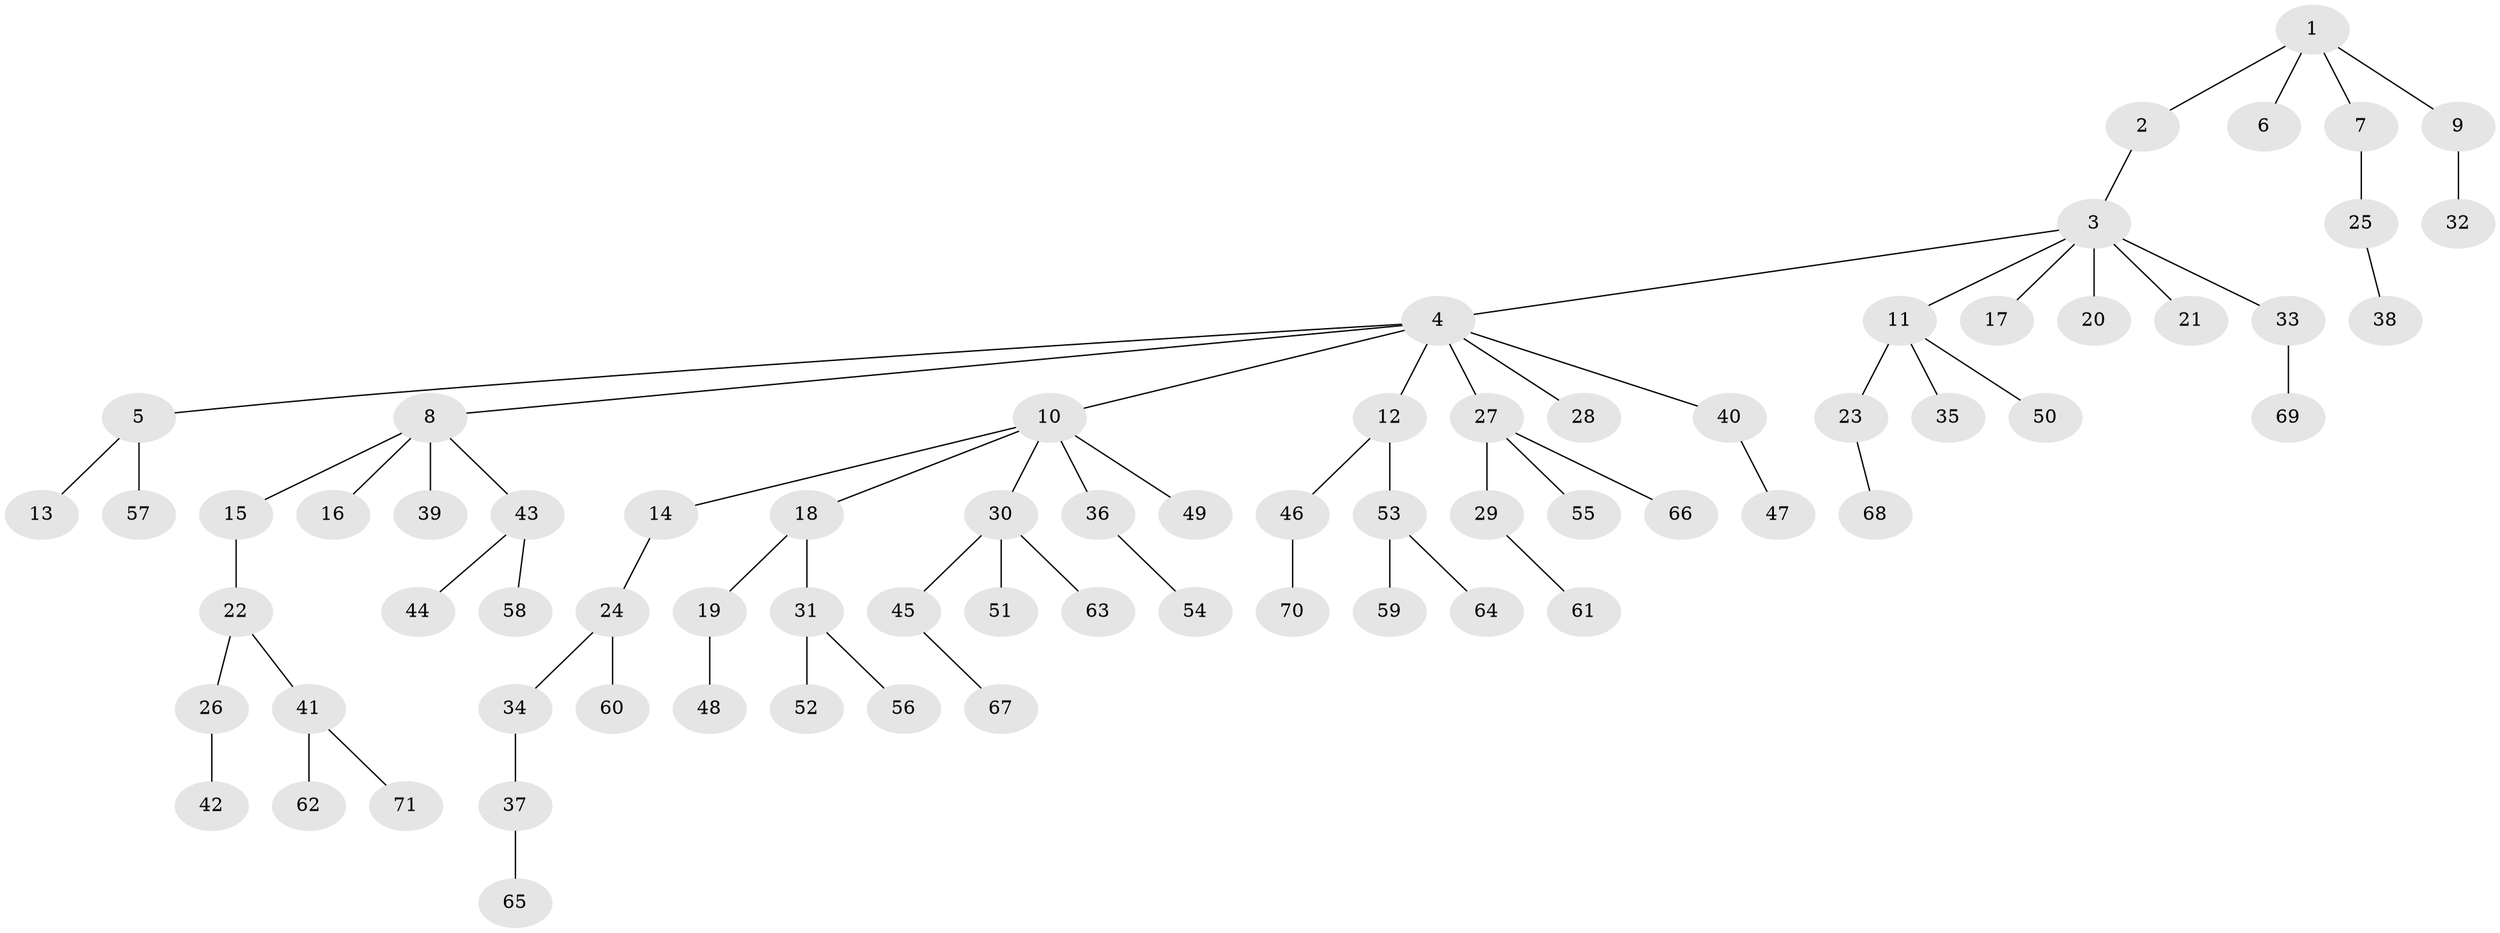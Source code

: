 // Generated by graph-tools (version 1.1) at 2025/15/03/09/25 04:15:38]
// undirected, 71 vertices, 70 edges
graph export_dot {
graph [start="1"]
  node [color=gray90,style=filled];
  1;
  2;
  3;
  4;
  5;
  6;
  7;
  8;
  9;
  10;
  11;
  12;
  13;
  14;
  15;
  16;
  17;
  18;
  19;
  20;
  21;
  22;
  23;
  24;
  25;
  26;
  27;
  28;
  29;
  30;
  31;
  32;
  33;
  34;
  35;
  36;
  37;
  38;
  39;
  40;
  41;
  42;
  43;
  44;
  45;
  46;
  47;
  48;
  49;
  50;
  51;
  52;
  53;
  54;
  55;
  56;
  57;
  58;
  59;
  60;
  61;
  62;
  63;
  64;
  65;
  66;
  67;
  68;
  69;
  70;
  71;
  1 -- 2;
  1 -- 6;
  1 -- 7;
  1 -- 9;
  2 -- 3;
  3 -- 4;
  3 -- 11;
  3 -- 17;
  3 -- 20;
  3 -- 21;
  3 -- 33;
  4 -- 5;
  4 -- 8;
  4 -- 10;
  4 -- 12;
  4 -- 27;
  4 -- 28;
  4 -- 40;
  5 -- 13;
  5 -- 57;
  7 -- 25;
  8 -- 15;
  8 -- 16;
  8 -- 39;
  8 -- 43;
  9 -- 32;
  10 -- 14;
  10 -- 18;
  10 -- 30;
  10 -- 36;
  10 -- 49;
  11 -- 23;
  11 -- 35;
  11 -- 50;
  12 -- 46;
  12 -- 53;
  14 -- 24;
  15 -- 22;
  18 -- 19;
  18 -- 31;
  19 -- 48;
  22 -- 26;
  22 -- 41;
  23 -- 68;
  24 -- 34;
  24 -- 60;
  25 -- 38;
  26 -- 42;
  27 -- 29;
  27 -- 55;
  27 -- 66;
  29 -- 61;
  30 -- 45;
  30 -- 51;
  30 -- 63;
  31 -- 52;
  31 -- 56;
  33 -- 69;
  34 -- 37;
  36 -- 54;
  37 -- 65;
  40 -- 47;
  41 -- 62;
  41 -- 71;
  43 -- 44;
  43 -- 58;
  45 -- 67;
  46 -- 70;
  53 -- 59;
  53 -- 64;
}
